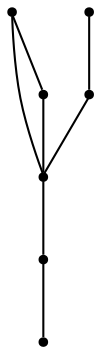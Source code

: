 graph {
  node [shape=point,comment="{\"directed\":false,\"doi\":\"10.1007/978-3-642-11805-0_10\",\"figure\":\"12 (1)\"}"]

  v0 [pos="645.7927325581395,2561.401270571622"]
  v1 [pos="645.7927325581395,2471.368517858332"]
  v2 [pos="600.7592314609261,2471.368517858332"]
  v3 [pos="555.7257303637127,2471.368581459739"]
  v4 [pos="690.8262336553529,2471.368581459739"]
  v5 [pos="735.8597347525662,2471.368581459739"]
  v6 [pos="645.7927325581395,2516.384894214977"]

  v0 -- v1 [id="-1",pos="645.7927325581395,2561.401270571622 627.6542187358058,2553.86927393133 615.8120944710664,2536.1130330866035 615.8120944710664,2516.4266167380592 615.8120944710664,2496.7402003895154 627.6542187358058,2478.98370513916 645.7927325581395,2471.368517858332"]
  v0 -- v6 [id="-2",pos="645.7927325581395,2561.401270571622 645.7927325581395,2516.384894214977 645.7927325581395,2516.384894214977 645.7927325581395,2516.384894214977"]
  v5 -- v4 [id="-3",pos="735.8597347525662,2471.368581459739 690.8262336553529,2471.368581459739 690.8262336553529,2471.368581459739 690.8262336553529,2471.368581459739"]
  v4 -- v1 [id="-4",pos="690.8262336553529,2471.368581459739 645.7927325581395,2471.368517858332 645.7927325581395,2471.368517858332 645.7927325581395,2471.368517858332"]
  v1 -- v2 [id="-5",pos="645.7927325581395,2471.368517858332 600.7592314609261,2471.368517858332 600.7592314609261,2471.368517858332 600.7592314609261,2471.368517858332"]
  v2 -- v3 [id="-6",pos="600.7592314609261,2471.368517858332 555.7257303637127,2471.368581459739 555.7257303637127,2471.368581459739 555.7257303637127,2471.368581459739"]
  v6 -- v1 [id="-7",pos="645.7927325581395,2516.384894214977 645.7927325581395,2471.368517858332 645.7927325581395,2471.368517858332 645.7927325581395,2471.368517858332"]
}